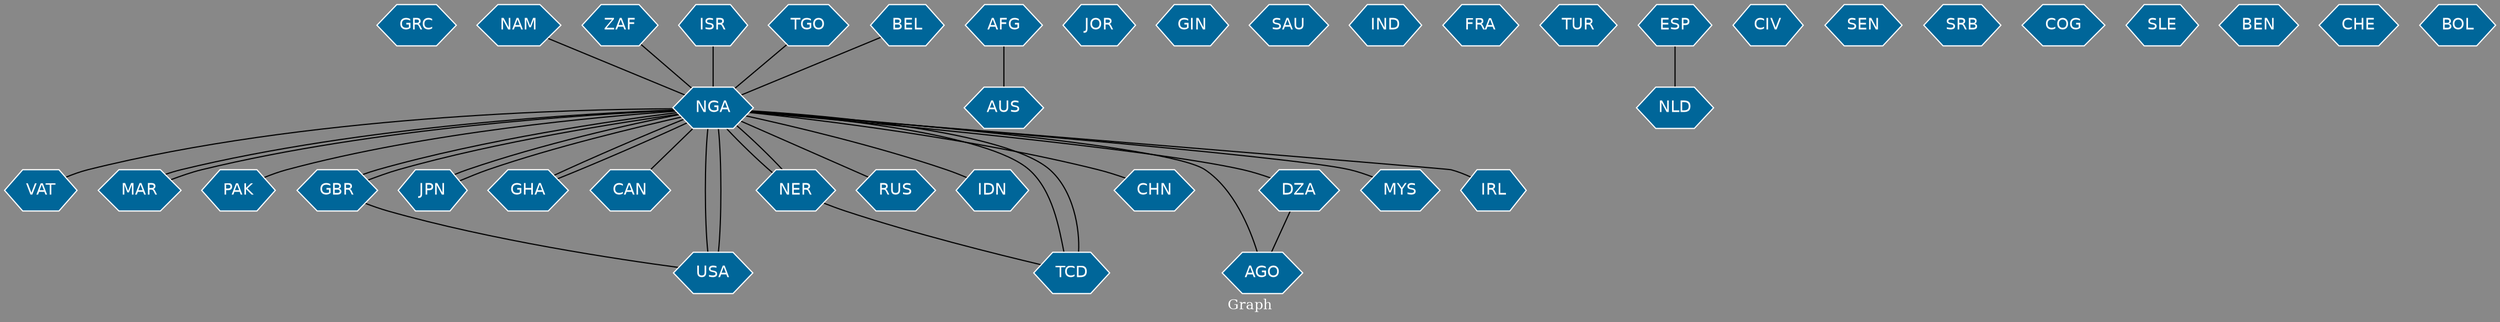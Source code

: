 // Countries together in item graph
graph {
	graph [bgcolor="#888888" fontcolor=white fontsize=12 label="Graph" outputorder=edgesfirst overlap=prism]
	node [color=white fillcolor="#006699" fontcolor=white fontname=Helvetica shape=hexagon style=filled]
	edge [arrowhead=open color=black fontcolor=white fontname=Courier fontsize=12]
		GRC [label=GRC]
		NGA [label=NGA]
		VAT [label=VAT]
		MAR [label=MAR]
		PAK [label=PAK]
		AFG [label=AFG]
		AUS [label=AUS]
		GBR [label=GBR]
		JPN [label=JPN]
		JOR [label=JOR]
		GHA [label=GHA]
		GIN [label=GIN]
		NAM [label=NAM]
		CAN [label=CAN]
		NER [label=NER]
		USA [label=USA]
		SAU [label=SAU]
		IND [label=IND]
		RUS [label=RUS]
		FRA [label=FRA]
		TUR [label=TUR]
		ESP [label=ESP]
		NLD [label=NLD]
		IDN [label=IDN]
		ZAF [label=ZAF]
		TCD [label=TCD]
		CIV [label=CIV]
		SEN [label=SEN]
		SRB [label=SRB]
		CHN [label=CHN]
		COG [label=COG]
		SLE [label=SLE]
		AGO [label=AGO]
		ISR [label=ISR]
		BEN [label=BEN]
		TGO [label=TGO]
		BEL [label=BEL]
		DZA [label=DZA]
		MYS [label=MYS]
		CHE [label=CHE]
		IRL [label=IRL]
		BOL [label=BOL]
			BEL -- NGA [weight=1]
			NGA -- USA [weight=2]
			NGA -- JPN [weight=1]
			TCD -- NGA [weight=1]
			NAM -- NGA [weight=1]
			TGO -- NGA [weight=1]
			NER -- NGA [weight=1]
			ESP -- NLD [weight=1]
			NGA -- CHN [weight=1]
			NGA -- IRL [weight=1]
			JPN -- NGA [weight=1]
			GHA -- NGA [weight=1]
			NGA -- DZA [weight=1]
			AFG -- AUS [weight=1]
			MAR -- NGA [weight=2]
			DZA -- AGO [weight=1]
			NGA -- MYS [weight=1]
			NGA -- AGO [weight=1]
			NGA -- RUS [weight=1]
			NGA -- CAN [weight=1]
			ISR -- NGA [weight=1]
			GBR -- NGA [weight=2]
			NGA -- NER [weight=1]
			USA -- NGA [weight=3]
			NGA -- VAT [weight=1]
			NGA -- IDN [weight=1]
			NGA -- GBR [weight=1]
			NGA -- TCD [weight=2]
			GBR -- USA [weight=1]
			NGA -- PAK [weight=1]
			NER -- TCD [weight=1]
			NGA -- MAR [weight=1]
			ZAF -- NGA [weight=1]
			NGA -- GHA [weight=2]
}